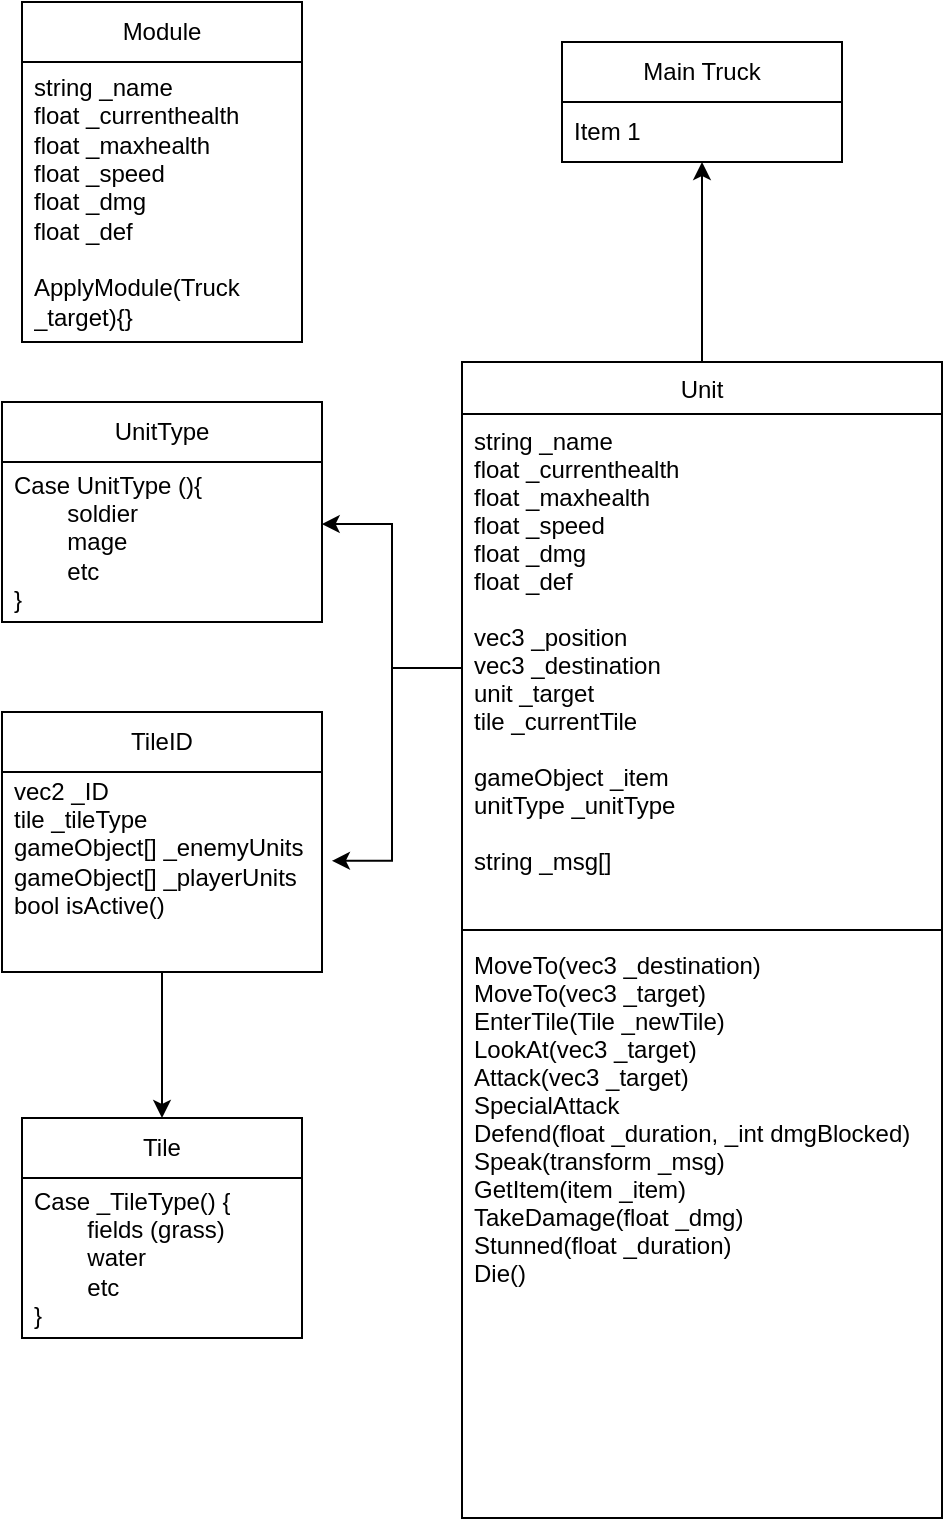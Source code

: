 <mxfile version="24.8.6">
  <diagram id="C5RBs43oDa-KdzZeNtuy" name="Page-1">
    <mxGraphModel dx="1467" dy="343" grid="1" gridSize="10" guides="1" tooltips="1" connect="1" arrows="1" fold="1" page="1" pageScale="1" pageWidth="827" pageHeight="1169" math="0" shadow="0">
      <root>
        <mxCell id="WIyWlLk6GJQsqaUBKTNV-0" />
        <mxCell id="WIyWlLk6GJQsqaUBKTNV-1" parent="WIyWlLk6GJQsqaUBKTNV-0" />
        <mxCell id="zkfFHV4jXpPFQw0GAbJ--6" value="Unit" style="swimlane;fontStyle=0;align=center;verticalAlign=top;childLayout=stackLayout;horizontal=1;startSize=26;horizontalStack=0;resizeParent=1;resizeLast=0;collapsible=1;marginBottom=0;rounded=0;shadow=0;strokeWidth=1;" parent="WIyWlLk6GJQsqaUBKTNV-1" vertex="1">
          <mxGeometry x="120" y="350" width="240" height="578" as="geometry">
            <mxRectangle x="130" y="380" width="160" height="26" as="alternateBounds" />
          </mxGeometry>
        </mxCell>
        <mxCell id="zkfFHV4jXpPFQw0GAbJ--7" value="string _name&#xa;float _currenthealth&#xa;float _maxhealth&#xa;float _speed&#xa;float _dmg&#xa;float _def&#xa;&#xa;vec3 _position&#xa;vec3 _destination&#xa;unit _target&#xa;tile _currentTile&#xa;&#xa;gameObject _item&#xa;unitType _unitType&#xa;&#xa;string _msg[]&#xa;" style="text;align=left;verticalAlign=top;spacingLeft=4;spacingRight=4;overflow=hidden;rotatable=0;points=[[0,0.5],[1,0.5]];portConstraint=eastwest;" parent="zkfFHV4jXpPFQw0GAbJ--6" vertex="1">
          <mxGeometry y="26" width="240" height="254" as="geometry" />
        </mxCell>
        <mxCell id="zkfFHV4jXpPFQw0GAbJ--9" value="" style="line;html=1;strokeWidth=1;align=left;verticalAlign=middle;spacingTop=-1;spacingLeft=3;spacingRight=3;rotatable=0;labelPosition=right;points=[];portConstraint=eastwest;" parent="zkfFHV4jXpPFQw0GAbJ--6" vertex="1">
          <mxGeometry y="280" width="240" height="8" as="geometry" />
        </mxCell>
        <mxCell id="zkfFHV4jXpPFQw0GAbJ--10" value="MoveTo(vec3 _destination)&#xa;MoveTo(vec3 _target)&#xa;EnterTile(Tile _newTile)&#xa;LookAt(vec3 _target)&#xa;Attack(vec3 _target)&#xa;SpecialAttack&#xa;Defend(float _duration, _int dmgBlocked)&#xa;Speak(transform _msg)&#xa;GetItem(item _item)&#xa;TakeDamage(float _dmg)&#xa;Stunned(float _duration)&#xa;Die()" style="text;align=left;verticalAlign=top;spacingLeft=4;spacingRight=4;overflow=hidden;rotatable=0;points=[[0,0.5],[1,0.5]];portConstraint=eastwest;fontStyle=0" parent="zkfFHV4jXpPFQw0GAbJ--6" vertex="1">
          <mxGeometry y="288" width="240" height="192" as="geometry" />
        </mxCell>
        <mxCell id="oKZc7gT-kkD0BAdtVq-e-0" value="UnitType" style="swimlane;fontStyle=0;childLayout=stackLayout;horizontal=1;startSize=30;horizontalStack=0;resizeParent=1;resizeParentMax=0;resizeLast=0;collapsible=1;marginBottom=0;whiteSpace=wrap;html=1;" vertex="1" parent="WIyWlLk6GJQsqaUBKTNV-1">
          <mxGeometry x="-110" y="370" width="160" height="110" as="geometry" />
        </mxCell>
        <mxCell id="oKZc7gT-kkD0BAdtVq-e-1" value="Case UnitType (){&lt;div&gt;&lt;span style=&quot;white-space: pre;&quot;&gt;&#x9;&lt;/span&gt;soldier&lt;/div&gt;&lt;div&gt;&lt;span style=&quot;white-space: pre;&quot;&gt;&#x9;&lt;/span&gt;mage&lt;/div&gt;&lt;div&gt;&lt;span style=&quot;white-space: pre;&quot;&gt;&#x9;&lt;/span&gt;etc&lt;/div&gt;&lt;div&gt;}&lt;/div&gt;" style="text;strokeColor=none;fillColor=none;align=left;verticalAlign=middle;spacingLeft=4;spacingRight=4;overflow=hidden;points=[[0,0.5],[1,0.5]];portConstraint=eastwest;rotatable=0;whiteSpace=wrap;html=1;" vertex="1" parent="oKZc7gT-kkD0BAdtVq-e-0">
          <mxGeometry y="30" width="160" height="80" as="geometry" />
        </mxCell>
        <mxCell id="oKZc7gT-kkD0BAdtVq-e-4" style="edgeStyle=orthogonalEdgeStyle;rounded=0;orthogonalLoop=1;jettySize=auto;html=1;entryX=0.999;entryY=0.388;entryDx=0;entryDy=0;entryPerimeter=0;" edge="1" parent="WIyWlLk6GJQsqaUBKTNV-1" source="zkfFHV4jXpPFQw0GAbJ--7" target="oKZc7gT-kkD0BAdtVq-e-1">
          <mxGeometry relative="1" as="geometry" />
        </mxCell>
        <mxCell id="oKZc7gT-kkD0BAdtVq-e-5" value="Main Truck" style="swimlane;fontStyle=0;childLayout=stackLayout;horizontal=1;startSize=30;horizontalStack=0;resizeParent=1;resizeParentMax=0;resizeLast=0;collapsible=1;marginBottom=0;whiteSpace=wrap;html=1;" vertex="1" parent="WIyWlLk6GJQsqaUBKTNV-1">
          <mxGeometry x="170" y="190" width="140" height="60" as="geometry" />
        </mxCell>
        <mxCell id="oKZc7gT-kkD0BAdtVq-e-6" value="Item 1" style="text;strokeColor=none;fillColor=none;align=left;verticalAlign=middle;spacingLeft=4;spacingRight=4;overflow=hidden;points=[[0,0.5],[1,0.5]];portConstraint=eastwest;rotatable=0;whiteSpace=wrap;html=1;" vertex="1" parent="oKZc7gT-kkD0BAdtVq-e-5">
          <mxGeometry y="30" width="140" height="30" as="geometry" />
        </mxCell>
        <mxCell id="oKZc7gT-kkD0BAdtVq-e-17" style="edgeStyle=orthogonalEdgeStyle;rounded=0;orthogonalLoop=1;jettySize=auto;html=1;entryX=0.5;entryY=0;entryDx=0;entryDy=0;" edge="1" parent="WIyWlLk6GJQsqaUBKTNV-1" source="oKZc7gT-kkD0BAdtVq-e-9" target="oKZc7gT-kkD0BAdtVq-e-13">
          <mxGeometry relative="1" as="geometry" />
        </mxCell>
        <mxCell id="oKZc7gT-kkD0BAdtVq-e-9" value="TileID" style="swimlane;fontStyle=0;childLayout=stackLayout;horizontal=1;startSize=30;horizontalStack=0;resizeParent=1;resizeParentMax=0;resizeLast=0;collapsible=1;marginBottom=0;whiteSpace=wrap;html=1;" vertex="1" parent="WIyWlLk6GJQsqaUBKTNV-1">
          <mxGeometry x="-110" y="525" width="160" height="130" as="geometry" />
        </mxCell>
        <mxCell id="oKZc7gT-kkD0BAdtVq-e-10" value="vec2 _ID&lt;br&gt;tile _tileType&lt;br&gt;gameObject[] _enemyUnits&lt;div&gt;gameObject[] _playerUnits&lt;br&gt;bool isActive()&lt;br&gt;&lt;br&gt;&lt;div&gt;&lt;br&gt;&lt;/div&gt;&lt;/div&gt;" style="text;strokeColor=none;fillColor=none;align=left;verticalAlign=middle;spacingLeft=4;spacingRight=4;overflow=hidden;points=[[0,0.5],[1,0.5]];portConstraint=eastwest;rotatable=0;whiteSpace=wrap;html=1;" vertex="1" parent="oKZc7gT-kkD0BAdtVq-e-9">
          <mxGeometry y="30" width="160" height="100" as="geometry" />
        </mxCell>
        <mxCell id="oKZc7gT-kkD0BAdtVq-e-13" value="Tile" style="swimlane;fontStyle=0;childLayout=stackLayout;horizontal=1;startSize=30;horizontalStack=0;resizeParent=1;resizeParentMax=0;resizeLast=0;collapsible=1;marginBottom=0;whiteSpace=wrap;html=1;" vertex="1" parent="WIyWlLk6GJQsqaUBKTNV-1">
          <mxGeometry x="-100" y="728" width="140" height="110" as="geometry" />
        </mxCell>
        <mxCell id="oKZc7gT-kkD0BAdtVq-e-14" value="Case _TileType() {&lt;div&gt;&lt;span style=&quot;white-space: pre;&quot;&gt;&#x9;&lt;/span&gt;fields (grass)&lt;br&gt;&lt;/div&gt;&lt;div&gt;&lt;span style=&quot;white-space: pre;&quot;&gt;&#x9;&lt;/span&gt;water&lt;br&gt;&lt;/div&gt;&lt;div&gt;&lt;span style=&quot;white-space: pre;&quot;&gt;&#x9;&lt;/span&gt;etc&lt;br&gt;&lt;/div&gt;&lt;div&gt;}&lt;/div&gt;" style="text;strokeColor=none;fillColor=none;align=left;verticalAlign=middle;spacingLeft=4;spacingRight=4;overflow=hidden;points=[[0,0.5],[1,0.5]];portConstraint=eastwest;rotatable=0;whiteSpace=wrap;html=1;" vertex="1" parent="oKZc7gT-kkD0BAdtVq-e-13">
          <mxGeometry y="30" width="140" height="80" as="geometry" />
        </mxCell>
        <mxCell id="oKZc7gT-kkD0BAdtVq-e-18" style="edgeStyle=orthogonalEdgeStyle;rounded=0;orthogonalLoop=1;jettySize=auto;html=1;entryX=1.031;entryY=0.444;entryDx=0;entryDy=0;entryPerimeter=0;" edge="1" parent="WIyWlLk6GJQsqaUBKTNV-1" source="zkfFHV4jXpPFQw0GAbJ--7" target="oKZc7gT-kkD0BAdtVq-e-10">
          <mxGeometry relative="1" as="geometry" />
        </mxCell>
        <mxCell id="oKZc7gT-kkD0BAdtVq-e-19" style="edgeStyle=orthogonalEdgeStyle;rounded=0;orthogonalLoop=1;jettySize=auto;html=1;entryX=0.5;entryY=1;entryDx=0;entryDy=0;entryPerimeter=0;" edge="1" parent="WIyWlLk6GJQsqaUBKTNV-1" source="zkfFHV4jXpPFQw0GAbJ--6" target="oKZc7gT-kkD0BAdtVq-e-6">
          <mxGeometry relative="1" as="geometry" />
        </mxCell>
        <mxCell id="oKZc7gT-kkD0BAdtVq-e-20" value="Module" style="swimlane;fontStyle=0;childLayout=stackLayout;horizontal=1;startSize=30;horizontalStack=0;resizeParent=1;resizeParentMax=0;resizeLast=0;collapsible=1;marginBottom=0;whiteSpace=wrap;html=1;" vertex="1" parent="WIyWlLk6GJQsqaUBKTNV-1">
          <mxGeometry x="-100" y="170" width="140" height="170" as="geometry" />
        </mxCell>
        <mxCell id="oKZc7gT-kkD0BAdtVq-e-21" value="&lt;div&gt;&lt;span style=&quot;text-wrap-mode: nowrap;&quot;&gt;string _name&lt;/span&gt;&lt;br style=&quot;padding: 0px; margin: 0px; text-wrap-mode: nowrap;&quot;&gt;&lt;span style=&quot;text-wrap-mode: nowrap;&quot;&gt;float _currenthealth&lt;/span&gt;&lt;br style=&quot;padding: 0px; margin: 0px; text-wrap-mode: nowrap;&quot;&gt;&lt;span style=&quot;text-wrap-mode: nowrap;&quot;&gt;float _maxhealth&lt;/span&gt;&lt;br style=&quot;padding: 0px; margin: 0px; text-wrap-mode: nowrap;&quot;&gt;&lt;span style=&quot;text-wrap-mode: nowrap;&quot;&gt;float _speed&lt;/span&gt;&lt;br style=&quot;padding: 0px; margin: 0px; text-wrap-mode: nowrap;&quot;&gt;&lt;span style=&quot;text-wrap-mode: nowrap;&quot;&gt;float _dmg&lt;/span&gt;&lt;br style=&quot;padding: 0px; margin: 0px; text-wrap-mode: nowrap;&quot;&gt;&lt;span style=&quot;text-wrap-mode: nowrap;&quot;&gt;float _def&lt;/span&gt;&lt;/div&gt;&lt;div&gt;&lt;span style=&quot;text-wrap-mode: nowrap;&quot;&gt;&lt;br&gt;&lt;/span&gt;&lt;/div&gt;ApplyModule(Truck _target){}" style="text;strokeColor=none;fillColor=none;align=left;verticalAlign=middle;spacingLeft=4;spacingRight=4;overflow=hidden;points=[[0,0.5],[1,0.5]];portConstraint=eastwest;rotatable=0;whiteSpace=wrap;html=1;" vertex="1" parent="oKZc7gT-kkD0BAdtVq-e-20">
          <mxGeometry y="30" width="140" height="140" as="geometry" />
        </mxCell>
      </root>
    </mxGraphModel>
  </diagram>
</mxfile>
